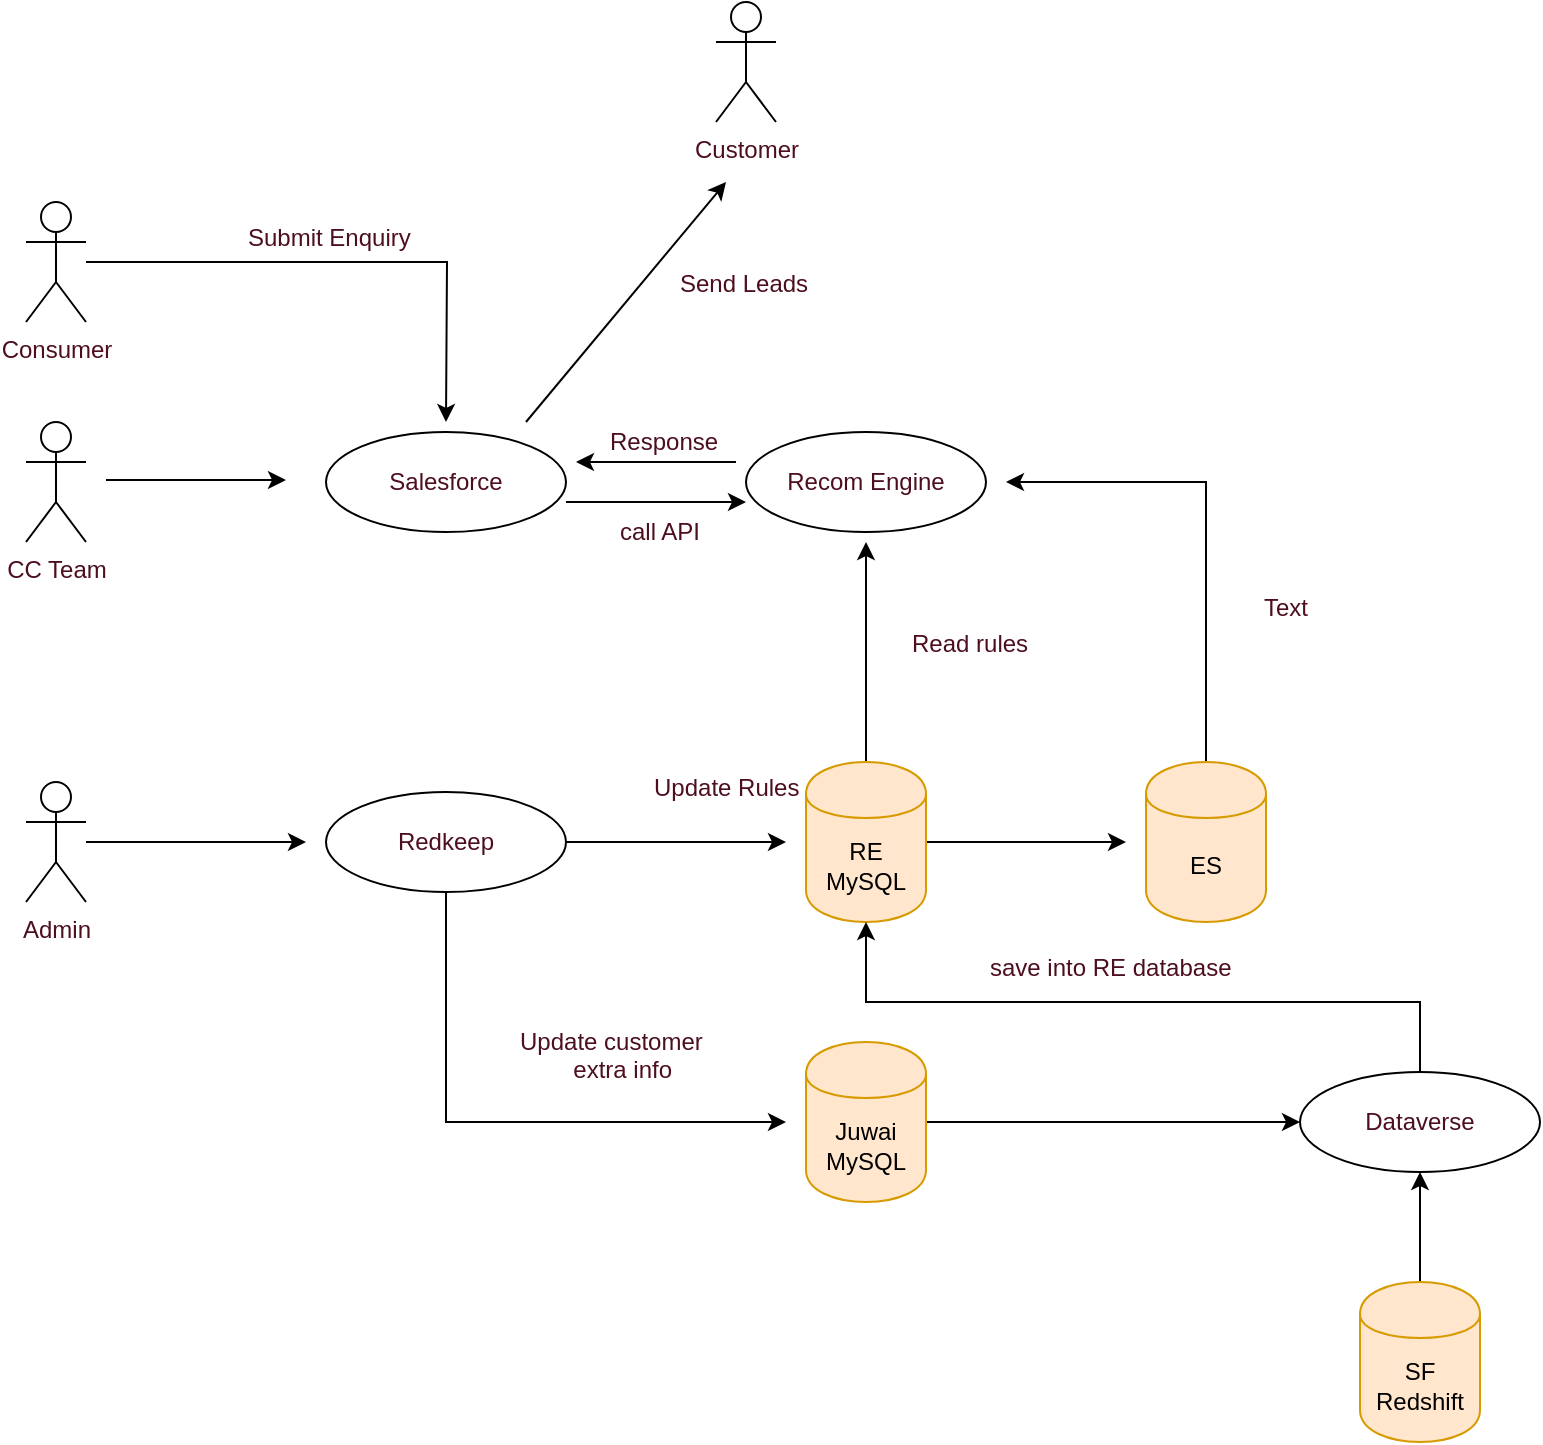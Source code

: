 <mxfile version="10.8.7" type="github"><diagram id="CFSSqudQScL56Rx5ZnmS" name="Page-1"><mxGraphModel dx="1233" dy="870" grid="1" gridSize="10" guides="1" tooltips="1" connect="1" arrows="1" fold="1" page="1" pageScale="1" pageWidth="1654" pageHeight="2336" math="0" shadow="0"><root><mxCell id="0"/><mxCell id="1" parent="0"/><mxCell id="nOxXucE2tm7b8cBk6aK5-46" style="edgeStyle=orthogonalEdgeStyle;rounded=0;orthogonalLoop=1;jettySize=auto;html=1;fontColor=#4D0F1E;" edge="1" parent="1" source="nOxXucE2tm7b8cBk6aK5-1"><mxGeometry relative="1" as="geometry"><mxPoint x="740" y="580" as="targetPoint"/></mxGeometry></mxCell><mxCell id="nOxXucE2tm7b8cBk6aK5-52" style="edgeStyle=orthogonalEdgeStyle;rounded=0;orthogonalLoop=1;jettySize=auto;html=1;fontColor=#4D0F1E;" edge="1" parent="1" source="nOxXucE2tm7b8cBk6aK5-1"><mxGeometry relative="1" as="geometry"><mxPoint x="610" y="430" as="targetPoint"/></mxGeometry></mxCell><mxCell id="nOxXucE2tm7b8cBk6aK5-1" value="RE&lt;br&gt;MySQL&lt;br&gt;" style="shape=cylinder;whiteSpace=wrap;html=1;boundedLbl=1;backgroundOutline=1;fillColor=#ffe6cc;strokeColor=#d79b00;" vertex="1" parent="1"><mxGeometry x="580" y="540" width="60" height="80" as="geometry"/></mxCell><mxCell id="nOxXucE2tm7b8cBk6aK5-44" style="edgeStyle=orthogonalEdgeStyle;rounded=0;orthogonalLoop=1;jettySize=auto;html=1;fontColor=#4D0F1E;" edge="1" parent="1" source="nOxXucE2tm7b8cBk6aK5-15"><mxGeometry relative="1" as="geometry"><mxPoint x="330" y="580" as="targetPoint"/></mxGeometry></mxCell><mxCell id="nOxXucE2tm7b8cBk6aK5-15" value="Admin&lt;br&gt;" style="shape=umlActor;verticalLabelPosition=bottom;labelBackgroundColor=#ffffff;verticalAlign=top;html=1;outlineConnect=0;fontColor=#4D0F1E;" vertex="1" parent="1"><mxGeometry x="190" y="550" width="30" height="60" as="geometry"/></mxCell><mxCell id="nOxXucE2tm7b8cBk6aK5-45" style="edgeStyle=orthogonalEdgeStyle;rounded=0;orthogonalLoop=1;jettySize=auto;html=1;fontColor=#4D0F1E;" edge="1" parent="1" source="nOxXucE2tm7b8cBk6aK5-16"><mxGeometry relative="1" as="geometry"><mxPoint x="570" y="580" as="targetPoint"/></mxGeometry></mxCell><mxCell id="nOxXucE2tm7b8cBk6aK5-47" style="edgeStyle=orthogonalEdgeStyle;rounded=0;orthogonalLoop=1;jettySize=auto;html=1;exitX=0.5;exitY=1;exitDx=0;exitDy=0;fontColor=#4D0F1E;" edge="1" parent="1" source="nOxXucE2tm7b8cBk6aK5-16"><mxGeometry relative="1" as="geometry"><mxPoint x="570" y="720" as="targetPoint"/><Array as="points"><mxPoint x="400" y="720"/></Array></mxGeometry></mxCell><mxCell id="nOxXucE2tm7b8cBk6aK5-16" value="Redkeep" style="ellipse;whiteSpace=wrap;html=1;fontColor=#4D0F1E;" vertex="1" parent="1"><mxGeometry x="340" y="555" width="120" height="50" as="geometry"/></mxCell><mxCell id="nOxXucE2tm7b8cBk6aK5-20" value="Salesforce" style="ellipse;whiteSpace=wrap;html=1;fontColor=#4D0F1E;" vertex="1" parent="1"><mxGeometry x="340" y="375" width="120" height="50" as="geometry"/></mxCell><mxCell id="nOxXucE2tm7b8cBk6aK5-25" value="CC Team&lt;br&gt;" style="shape=umlActor;verticalLabelPosition=bottom;labelBackgroundColor=#ffffff;verticalAlign=top;html=1;outlineConnect=0;fontColor=#4D0F1E;" vertex="1" parent="1"><mxGeometry x="190" y="370" width="30" height="60" as="geometry"/></mxCell><mxCell id="nOxXucE2tm7b8cBk6aK5-26" value="" style="endArrow=classic;html=1;fontColor=#4D0F1E;" edge="1" parent="1"><mxGeometry width="50" height="50" relative="1" as="geometry"><mxPoint x="230" y="399" as="sourcePoint"/><mxPoint x="320" y="399" as="targetPoint"/></mxGeometry></mxCell><mxCell id="nOxXucE2tm7b8cBk6aK5-27" value="Recom Engine" style="ellipse;whiteSpace=wrap;html=1;fontColor=#4D0F1E;" vertex="1" parent="1"><mxGeometry x="550" y="375" width="120" height="50" as="geometry"/></mxCell><mxCell id="nOxXucE2tm7b8cBk6aK5-28" value="" style="endArrow=classic;html=1;fontColor=#4D0F1E;" edge="1" parent="1"><mxGeometry width="50" height="50" relative="1" as="geometry"><mxPoint x="460" y="410" as="sourcePoint"/><mxPoint x="550" y="410" as="targetPoint"/></mxGeometry></mxCell><mxCell id="nOxXucE2tm7b8cBk6aK5-57" style="edgeStyle=orthogonalEdgeStyle;rounded=0;orthogonalLoop=1;jettySize=auto;html=1;fontColor=#4D0F1E;" edge="1" parent="1" source="nOxXucE2tm7b8cBk6aK5-29"><mxGeometry relative="1" as="geometry"><mxPoint x="680" y="400" as="targetPoint"/><Array as="points"><mxPoint x="780" y="400"/></Array></mxGeometry></mxCell><mxCell id="nOxXucE2tm7b8cBk6aK5-29" value="ES" style="shape=cylinder;whiteSpace=wrap;html=1;boundedLbl=1;backgroundOutline=1;fillColor=#ffe6cc;strokeColor=#d79b00;" vertex="1" parent="1"><mxGeometry x="750" y="540" width="60" height="80" as="geometry"/></mxCell><mxCell id="nOxXucE2tm7b8cBk6aK5-33" value="call API" style="text;html=1;resizable=0;points=[];autosize=1;align=left;verticalAlign=top;spacingTop=-4;fontColor=#4D0F1E;" vertex="1" parent="1"><mxGeometry x="485" y="415" width="60" height="20" as="geometry"/></mxCell><mxCell id="nOxXucE2tm7b8cBk6aK5-51" style="edgeStyle=orthogonalEdgeStyle;rounded=0;orthogonalLoop=1;jettySize=auto;html=1;fontColor=#4D0F1E;" edge="1" parent="1" source="nOxXucE2tm7b8cBk6aK5-34" target="nOxXucE2tm7b8cBk6aK5-49"><mxGeometry relative="1" as="geometry"/></mxCell><mxCell id="nOxXucE2tm7b8cBk6aK5-34" value="Juwai&lt;br&gt;MySQL&lt;br&gt;" style="shape=cylinder;whiteSpace=wrap;html=1;boundedLbl=1;backgroundOutline=1;fillColor=#ffe6cc;strokeColor=#d79b00;" vertex="1" parent="1"><mxGeometry x="580" y="680" width="60" height="80" as="geometry"/></mxCell><mxCell id="nOxXucE2tm7b8cBk6aK5-36" value="Update Rules" style="text;html=1;resizable=0;points=[];autosize=1;align=left;verticalAlign=top;spacingTop=-4;fontColor=#4D0F1E;" vertex="1" parent="1"><mxGeometry x="502" y="543" width="90" height="20" as="geometry"/></mxCell><mxCell id="nOxXucE2tm7b8cBk6aK5-41" value="Update customer&lt;br&gt;&amp;nbsp; &amp;nbsp; &amp;nbsp; &amp;nbsp; extra info" style="text;html=1;resizable=0;points=[];autosize=1;align=left;verticalAlign=top;spacingTop=-4;fontColor=#4D0F1E;rotation=0;" vertex="1" parent="1"><mxGeometry x="435" y="670" width="110" height="30" as="geometry"/></mxCell><mxCell id="nOxXucE2tm7b8cBk6aK5-50" style="edgeStyle=orthogonalEdgeStyle;rounded=0;orthogonalLoop=1;jettySize=auto;html=1;fontColor=#4D0F1E;" edge="1" parent="1" source="nOxXucE2tm7b8cBk6aK5-48" target="nOxXucE2tm7b8cBk6aK5-49"><mxGeometry relative="1" as="geometry"/></mxCell><mxCell id="nOxXucE2tm7b8cBk6aK5-48" value="SF&lt;br&gt;Redshift&lt;br&gt;" style="shape=cylinder;whiteSpace=wrap;html=1;boundedLbl=1;backgroundOutline=1;fillColor=#ffe6cc;strokeColor=#d79b00;" vertex="1" parent="1"><mxGeometry x="857" y="800" width="60" height="80" as="geometry"/></mxCell><mxCell id="nOxXucE2tm7b8cBk6aK5-54" style="edgeStyle=orthogonalEdgeStyle;rounded=0;orthogonalLoop=1;jettySize=auto;html=1;fontColor=#4D0F1E;entryX=0.5;entryY=1;entryDx=0;entryDy=0;" edge="1" parent="1" source="nOxXucE2tm7b8cBk6aK5-49" target="nOxXucE2tm7b8cBk6aK5-1"><mxGeometry relative="1" as="geometry"><mxPoint x="610" y="630" as="targetPoint"/><Array as="points"><mxPoint x="887" y="660"/><mxPoint x="610" y="660"/></Array></mxGeometry></mxCell><mxCell id="nOxXucE2tm7b8cBk6aK5-49" value="Dataverse" style="ellipse;whiteSpace=wrap;html=1;fontColor=#4D0F1E;" vertex="1" parent="1"><mxGeometry x="827" y="695" width="120" height="50" as="geometry"/></mxCell><mxCell id="nOxXucE2tm7b8cBk6aK5-55" value="save into RE database" style="text;html=1;resizable=0;points=[];autosize=1;align=left;verticalAlign=top;spacingTop=-4;fontColor=#4D0F1E;" vertex="1" parent="1"><mxGeometry x="670" y="633" width="140" height="20" as="geometry"/></mxCell><mxCell id="nOxXucE2tm7b8cBk6aK5-60" value="" style="endArrow=classic;html=1;fontColor=#4D0F1E;" edge="1" parent="1"><mxGeometry width="50" height="50" relative="1" as="geometry"><mxPoint x="545" y="390" as="sourcePoint"/><mxPoint x="465" y="390" as="targetPoint"/></mxGeometry></mxCell><mxCell id="nOxXucE2tm7b8cBk6aK5-61" value="Response" style="text;html=1;resizable=0;points=[];autosize=1;align=left;verticalAlign=top;spacingTop=-4;fontColor=#4D0F1E;" vertex="1" parent="1"><mxGeometry x="480" y="370" width="70" height="20" as="geometry"/></mxCell><mxCell id="nOxXucE2tm7b8cBk6aK5-63" style="edgeStyle=orthogonalEdgeStyle;rounded=0;orthogonalLoop=1;jettySize=auto;html=1;fontColor=#4D0F1E;" edge="1" parent="1" source="nOxXucE2tm7b8cBk6aK5-62"><mxGeometry relative="1" as="geometry"><mxPoint x="400" y="370" as="targetPoint"/></mxGeometry></mxCell><mxCell id="nOxXucE2tm7b8cBk6aK5-62" value="Consumer&lt;br&gt;" style="shape=umlActor;verticalLabelPosition=bottom;labelBackgroundColor=#ffffff;verticalAlign=top;html=1;outlineConnect=0;fontColor=#4D0F1E;" vertex="1" parent="1"><mxGeometry x="190" y="260" width="30" height="60" as="geometry"/></mxCell><mxCell id="nOxXucE2tm7b8cBk6aK5-65" value="Customer&lt;br&gt;" style="shape=umlActor;verticalLabelPosition=bottom;labelBackgroundColor=#ffffff;verticalAlign=top;html=1;outlineConnect=0;fontColor=#4D0F1E;" vertex="1" parent="1"><mxGeometry x="535" y="160" width="30" height="60" as="geometry"/></mxCell><mxCell id="nOxXucE2tm7b8cBk6aK5-64" value="Submit Enquiry" style="text;html=1;resizable=0;points=[];autosize=1;align=left;verticalAlign=top;spacingTop=-4;fontColor=#4D0F1E;" vertex="1" parent="1"><mxGeometry x="299" y="268" width="100" height="20" as="geometry"/></mxCell><mxCell id="nOxXucE2tm7b8cBk6aK5-66" value="" style="endArrow=classic;html=1;fontColor=#4D0F1E;" edge="1" parent="1"><mxGeometry width="50" height="50" relative="1" as="geometry"><mxPoint x="440" y="370" as="sourcePoint"/><mxPoint x="540" y="250" as="targetPoint"/></mxGeometry></mxCell><mxCell id="nOxXucE2tm7b8cBk6aK5-67" value="Send Leads" style="text;html=1;resizable=0;points=[];autosize=1;align=left;verticalAlign=top;spacingTop=-4;fontColor=#4D0F1E;" vertex="1" parent="1"><mxGeometry x="515" y="291" width="80" height="20" as="geometry"/></mxCell><mxCell id="nOxXucE2tm7b8cBk6aK5-69" value="Read rules" style="text;html=1;resizable=0;points=[];autosize=1;align=left;verticalAlign=top;spacingTop=-4;fontColor=#4D0F1E;" vertex="1" parent="1"><mxGeometry x="631" y="471" width="70" height="20" as="geometry"/></mxCell><mxCell id="nOxXucE2tm7b8cBk6aK5-70" value="Text" style="text;html=1;resizable=0;points=[];autosize=1;align=left;verticalAlign=top;spacingTop=-4;fontColor=#4D0F1E;" vertex="1" parent="1"><mxGeometry x="807" y="453" width="40" height="20" as="geometry"/></mxCell></root></mxGraphModel></diagram></mxfile>